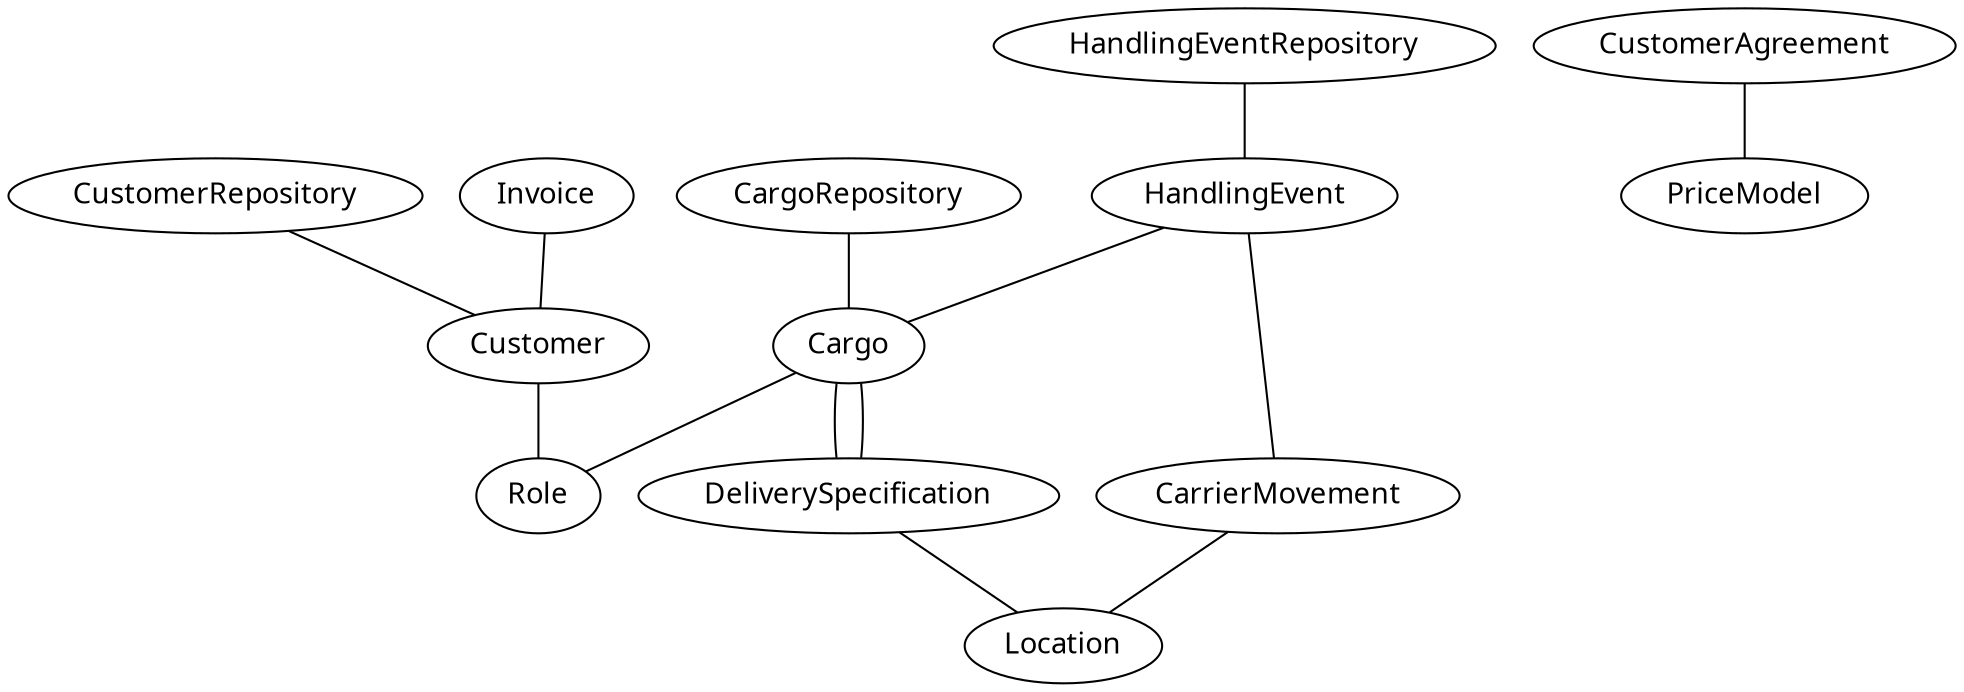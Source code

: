graph class3 {
fontname="Microsoft YaHei";
	edge [fontname="Microsoft YaHei", len=3];
	node [fontname="Microsoft YaHei"];

	Cargo [label="Cargo"];
	Role [label="Role"];
	Customer [label="Customer"];
	HandlingEvent [label="HandlingEvent"];
	DeliverySpecification [label="DeliverySpecification"];
	CarrierMovement [label="CarrierMovement"];
	Location [label="Location"];
	CustomerRepository [label="CustomerRepository"];
	CargoRepository [label="CargoRepository"];
	HandlingEventRepository [label="HandlingEventRepository"];
	CustomerAgreement [label="CustomerAgreement"];
	PriceModel [label="PriceModel"];
	Invoice [label="Invoice"];

	Customer -- Role;
	Cargo -- Role;
	HandlingEvent -- Cargo;
	DeliverySpecification -- Cargo;
	DeliverySpecification -- Location;
	HandlingEvent -- CarrierMovement;
	CarrierMovement -- Location;
	CustomerRepository -- Customer;
	CargoRepository -- Cargo;
	Cargo -- DeliverySpecification;
	HandlingEventRepository -- HandlingEvent;
	CustomerAgreement -- PriceModel;
	Invoice -- Customer;

}